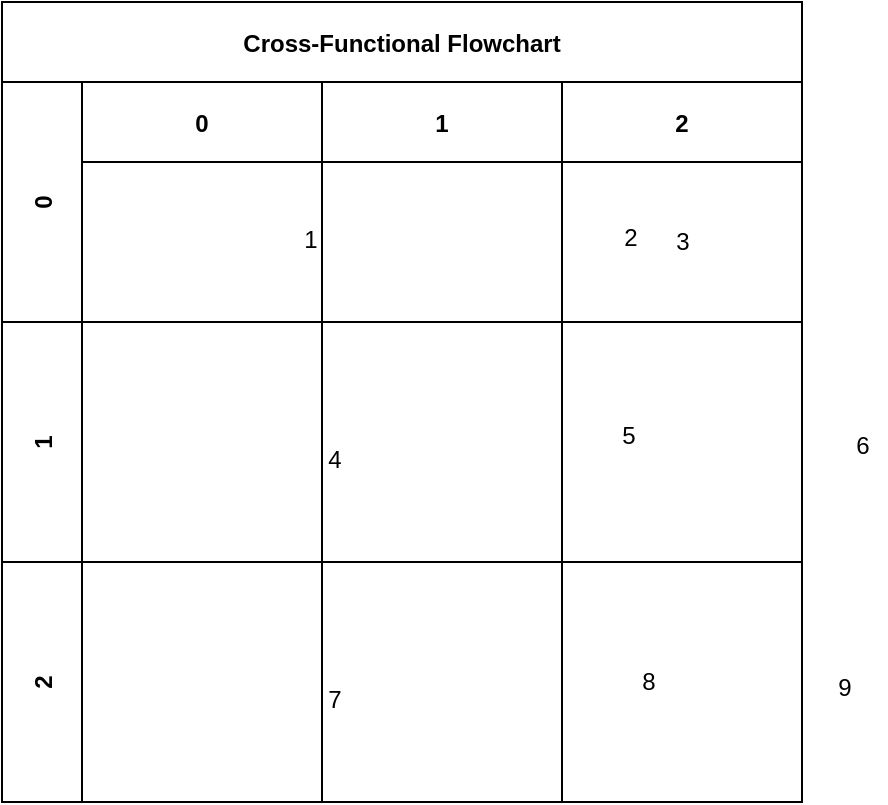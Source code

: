 <mxfile version="20.0.4" type="github">
  <diagram id="_PlqZ2SpPC4IHdZGSzmL" name="Page-1">
    <mxGraphModel dx="1151" dy="405" grid="0" gridSize="10" guides="1" tooltips="1" connect="1" arrows="1" fold="1" page="0" pageScale="1" pageWidth="827" pageHeight="1169" math="0" shadow="0">
      <root>
        <mxCell id="0" />
        <mxCell id="1" parent="0" />
        <mxCell id="Nn1NWg43EtOnYQlSumyZ-18" value="Cross-Functional Flowchart" style="shape=table;childLayout=tableLayout;startSize=40;collapsible=0;recursiveResize=0;expand=0;fontStyle=1;" vertex="1" parent="1">
          <mxGeometry x="-59" y="312" width="400" height="400" as="geometry" />
        </mxCell>
        <mxCell id="Nn1NWg43EtOnYQlSumyZ-19" value="0" style="shape=tableRow;horizontal=0;startSize=40;swimlaneHead=0;swimlaneBody=0;top=0;left=0;bottom=0;right=0;dropTarget=0;fillColor=none;collapsible=0;recursiveResize=0;expand=0;fontStyle=1;" vertex="1" parent="Nn1NWg43EtOnYQlSumyZ-18">
          <mxGeometry y="40" width="400" height="120" as="geometry" />
        </mxCell>
        <mxCell id="Nn1NWg43EtOnYQlSumyZ-20" value="0" style="swimlane;swimlaneHead=0;swimlaneBody=0;fontStyle=0;connectable=0;fillColor=none;startSize=40;collapsible=0;recursiveResize=0;expand=0;fontStyle=1;" vertex="1" parent="Nn1NWg43EtOnYQlSumyZ-19">
          <mxGeometry x="40" width="120" height="120" as="geometry">
            <mxRectangle width="120" height="120" as="alternateBounds" />
          </mxGeometry>
        </mxCell>
        <mxCell id="Nn1NWg43EtOnYQlSumyZ-21" value="1" style="swimlane;swimlaneHead=0;swimlaneBody=0;fontStyle=0;connectable=0;fillColor=none;startSize=40;collapsible=0;recursiveResize=0;expand=0;fontStyle=1;" vertex="1" parent="Nn1NWg43EtOnYQlSumyZ-19">
          <mxGeometry x="160" width="120" height="120" as="geometry">
            <mxRectangle width="120" height="120" as="alternateBounds" />
          </mxGeometry>
        </mxCell>
        <mxCell id="Nn1NWg43EtOnYQlSumyZ-22" value="2" style="swimlane;swimlaneHead=0;swimlaneBody=0;fontStyle=0;connectable=0;fillColor=none;startSize=40;collapsible=0;recursiveResize=0;expand=0;fontStyle=1;" vertex="1" parent="Nn1NWg43EtOnYQlSumyZ-19">
          <mxGeometry x="280" width="120" height="120" as="geometry">
            <mxRectangle width="120" height="120" as="alternateBounds" />
          </mxGeometry>
        </mxCell>
        <mxCell id="Nn1NWg43EtOnYQlSumyZ-33" value="3" style="text;html=1;align=center;verticalAlign=middle;resizable=0;points=[];autosize=1;strokeColor=none;fillColor=none;" vertex="1" parent="Nn1NWg43EtOnYQlSumyZ-22">
          <mxGeometry x="47.5" y="67" width="25" height="26" as="geometry" />
        </mxCell>
        <mxCell id="Nn1NWg43EtOnYQlSumyZ-23" value="1" style="shape=tableRow;horizontal=0;startSize=40;swimlaneHead=0;swimlaneBody=0;top=0;left=0;bottom=0;right=0;dropTarget=0;fillColor=none;collapsible=0;recursiveResize=0;expand=0;fontStyle=1;" vertex="1" parent="Nn1NWg43EtOnYQlSumyZ-18">
          <mxGeometry y="160" width="400" height="120" as="geometry" />
        </mxCell>
        <mxCell id="Nn1NWg43EtOnYQlSumyZ-24" value="" style="swimlane;swimlaneHead=0;swimlaneBody=0;fontStyle=0;connectable=0;fillColor=none;startSize=0;collapsible=0;recursiveResize=0;expand=0;fontStyle=1;" vertex="1" parent="Nn1NWg43EtOnYQlSumyZ-23">
          <mxGeometry x="40" width="120" height="120" as="geometry">
            <mxRectangle width="120" height="120" as="alternateBounds" />
          </mxGeometry>
        </mxCell>
        <mxCell id="Nn1NWg43EtOnYQlSumyZ-25" value="" style="swimlane;swimlaneHead=0;swimlaneBody=0;fontStyle=0;connectable=0;fillColor=none;startSize=0;collapsible=0;recursiveResize=0;expand=0;fontStyle=1;" vertex="1" parent="Nn1NWg43EtOnYQlSumyZ-23">
          <mxGeometry x="160" width="120" height="120" as="geometry">
            <mxRectangle width="120" height="120" as="alternateBounds" />
          </mxGeometry>
        </mxCell>
        <mxCell id="Nn1NWg43EtOnYQlSumyZ-26" value="" style="swimlane;swimlaneHead=0;swimlaneBody=0;fontStyle=0;connectable=0;fillColor=none;startSize=0;collapsible=0;recursiveResize=0;expand=0;fontStyle=1;" vertex="1" parent="Nn1NWg43EtOnYQlSumyZ-23">
          <mxGeometry x="280" width="120" height="120" as="geometry">
            <mxRectangle width="120" height="120" as="alternateBounds" />
          </mxGeometry>
        </mxCell>
        <mxCell id="Nn1NWg43EtOnYQlSumyZ-27" value="2" style="shape=tableRow;horizontal=0;startSize=40;swimlaneHead=0;swimlaneBody=0;top=0;left=0;bottom=0;right=0;dropTarget=0;fillColor=none;collapsible=0;recursiveResize=0;expand=0;fontStyle=1;" vertex="1" parent="Nn1NWg43EtOnYQlSumyZ-18">
          <mxGeometry y="280" width="400" height="120" as="geometry" />
        </mxCell>
        <mxCell id="Nn1NWg43EtOnYQlSumyZ-28" value="" style="swimlane;swimlaneHead=0;swimlaneBody=0;fontStyle=0;connectable=0;fillColor=none;startSize=0;collapsible=0;recursiveResize=0;expand=0;fontStyle=1;" vertex="1" parent="Nn1NWg43EtOnYQlSumyZ-27">
          <mxGeometry x="40" width="120" height="120" as="geometry">
            <mxRectangle width="120" height="120" as="alternateBounds" />
          </mxGeometry>
        </mxCell>
        <mxCell id="Nn1NWg43EtOnYQlSumyZ-29" value="" style="swimlane;swimlaneHead=0;swimlaneBody=0;fontStyle=0;connectable=0;fillColor=none;startSize=0;collapsible=0;recursiveResize=0;expand=0;fontStyle=1;" vertex="1" parent="Nn1NWg43EtOnYQlSumyZ-27">
          <mxGeometry x="160" width="120" height="120" as="geometry">
            <mxRectangle width="120" height="120" as="alternateBounds" />
          </mxGeometry>
        </mxCell>
        <mxCell id="Nn1NWg43EtOnYQlSumyZ-30" value="" style="swimlane;swimlaneHead=0;swimlaneBody=0;fontStyle=0;connectable=0;fillColor=none;startSize=0;collapsible=0;recursiveResize=0;expand=0;fontStyle=1;" vertex="1" parent="Nn1NWg43EtOnYQlSumyZ-27">
          <mxGeometry x="280" width="120" height="120" as="geometry">
            <mxRectangle width="120" height="120" as="alternateBounds" />
          </mxGeometry>
        </mxCell>
        <mxCell id="Nn1NWg43EtOnYQlSumyZ-31" value="1" style="text;html=1;align=center;verticalAlign=middle;resizable=0;points=[];autosize=1;strokeColor=none;fillColor=none;" vertex="1" parent="1">
          <mxGeometry x="82" y="418" width="25" height="26" as="geometry" />
        </mxCell>
        <mxCell id="Nn1NWg43EtOnYQlSumyZ-32" value="2" style="text;html=1;align=center;verticalAlign=middle;resizable=0;points=[];autosize=1;strokeColor=none;fillColor=none;" vertex="1" parent="1">
          <mxGeometry x="242" y="417" width="25" height="26" as="geometry" />
        </mxCell>
        <mxCell id="Nn1NWg43EtOnYQlSumyZ-34" value="4" style="text;html=1;align=center;verticalAlign=middle;resizable=0;points=[];autosize=1;strokeColor=none;fillColor=none;" vertex="1" parent="1">
          <mxGeometry x="94" y="528" width="25" height="26" as="geometry" />
        </mxCell>
        <mxCell id="Nn1NWg43EtOnYQlSumyZ-35" value="5" style="text;html=1;align=center;verticalAlign=middle;resizable=0;points=[];autosize=1;strokeColor=none;fillColor=none;" vertex="1" parent="1">
          <mxGeometry x="241" y="516" width="25" height="26" as="geometry" />
        </mxCell>
        <mxCell id="Nn1NWg43EtOnYQlSumyZ-36" value="6" style="text;html=1;align=center;verticalAlign=middle;resizable=0;points=[];autosize=1;strokeColor=none;fillColor=none;" vertex="1" parent="1">
          <mxGeometry x="358" y="521" width="25" height="26" as="geometry" />
        </mxCell>
        <mxCell id="Nn1NWg43EtOnYQlSumyZ-37" value="7" style="text;html=1;align=center;verticalAlign=middle;resizable=0;points=[];autosize=1;strokeColor=none;fillColor=none;" vertex="1" parent="1">
          <mxGeometry x="94" y="648" width="25" height="26" as="geometry" />
        </mxCell>
        <mxCell id="Nn1NWg43EtOnYQlSumyZ-38" value="8" style="text;html=1;align=center;verticalAlign=middle;resizable=0;points=[];autosize=1;strokeColor=none;fillColor=none;" vertex="1" parent="1">
          <mxGeometry x="251" y="639" width="25" height="26" as="geometry" />
        </mxCell>
        <mxCell id="Nn1NWg43EtOnYQlSumyZ-39" value="9" style="text;html=1;align=center;verticalAlign=middle;resizable=0;points=[];autosize=1;strokeColor=none;fillColor=none;" vertex="1" parent="1">
          <mxGeometry x="349" y="642" width="25" height="26" as="geometry" />
        </mxCell>
      </root>
    </mxGraphModel>
  </diagram>
</mxfile>

